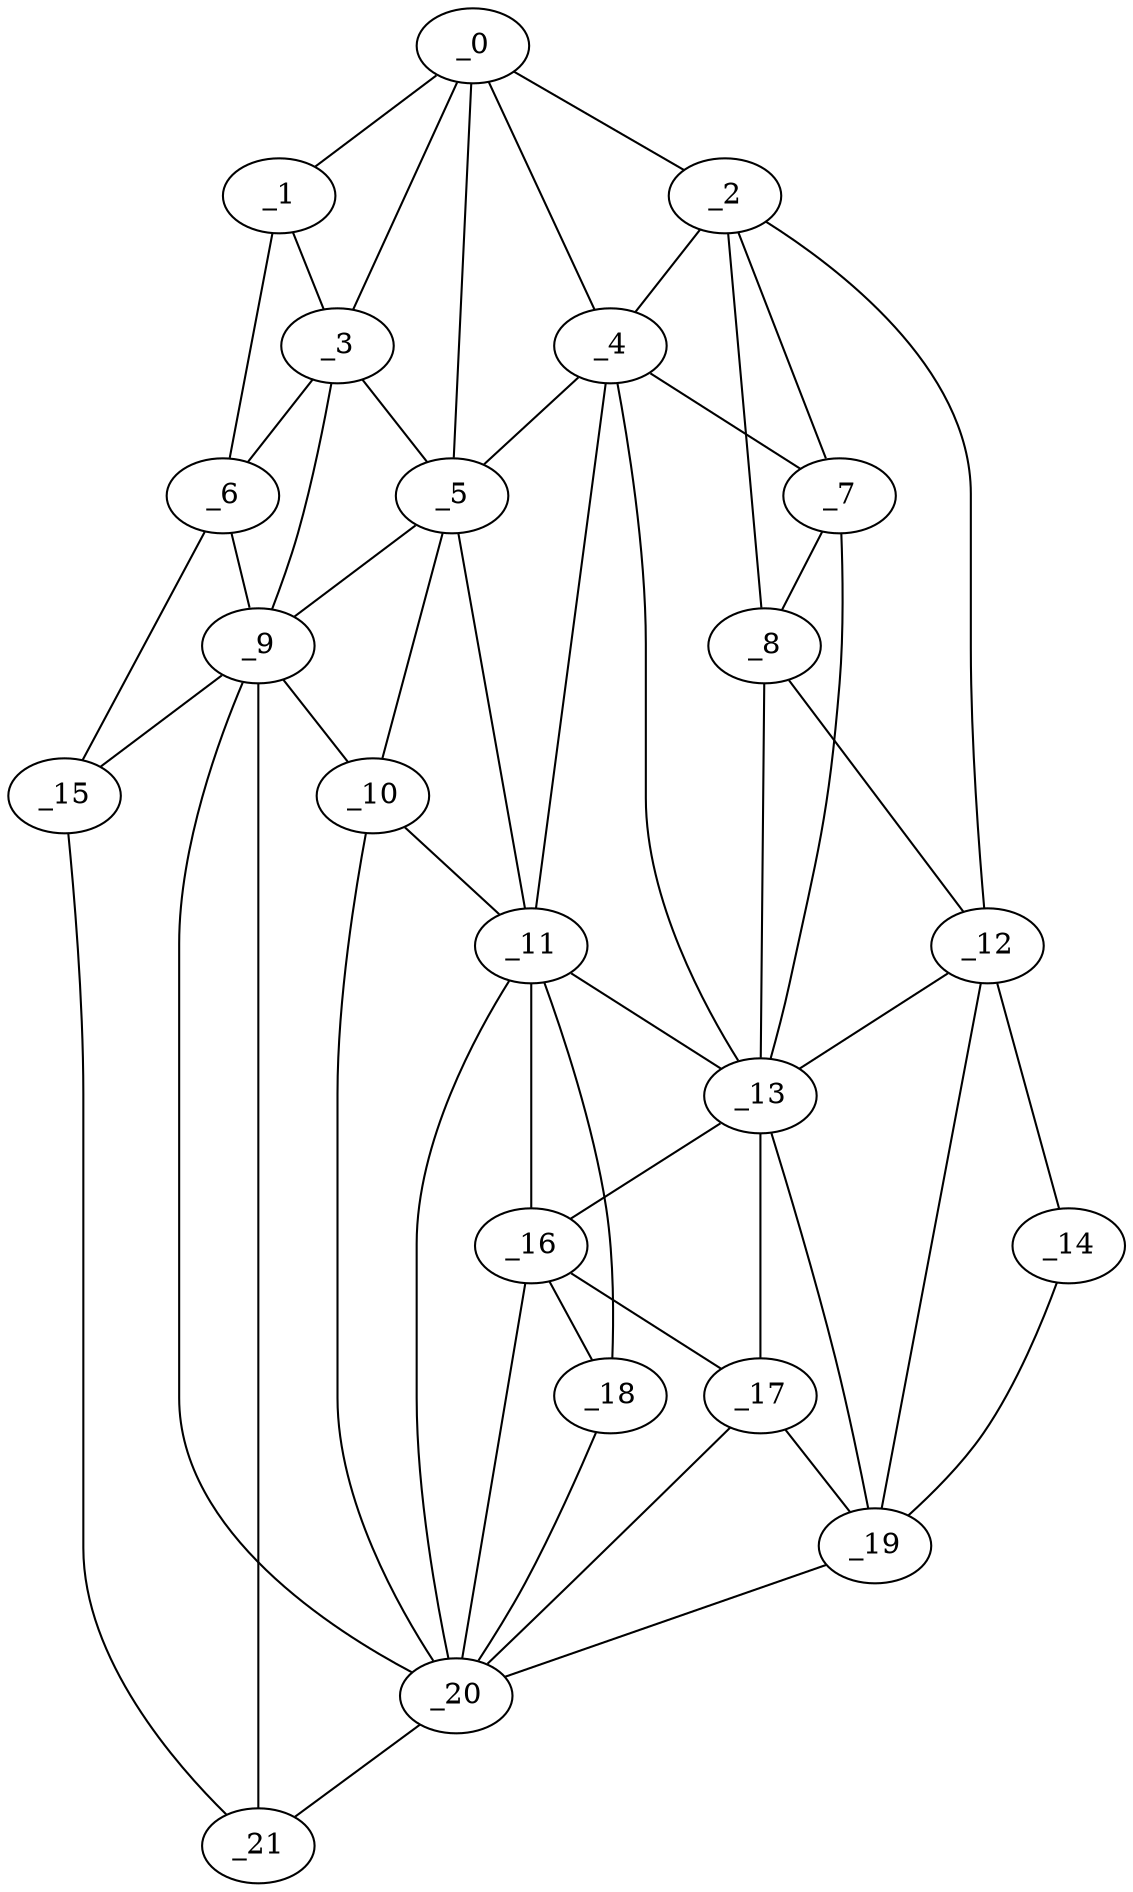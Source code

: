 graph "obj52__40.gxl" {
	_0	 [x=36,
		y=38];
	_1	 [x=40,
		y=3];
	_0 -- _1	 [valence=1];
	_2	 [x=40,
		y=117];
	_0 -- _2	 [valence=1];
	_3	 [x=49,
		y=27];
	_0 -- _3	 [valence=2];
	_4	 [x=49,
		y=87];
	_0 -- _4	 [valence=2];
	_5	 [x=50,
		y=42];
	_0 -- _5	 [valence=2];
	_1 -- _3	 [valence=1];
	_6	 [x=52,
		y=4];
	_1 -- _6	 [valence=1];
	_2 -- _4	 [valence=2];
	_7	 [x=52,
		y=92];
	_2 -- _7	 [valence=2];
	_8	 [x=56,
		y=119];
	_2 -- _8	 [valence=1];
	_12	 [x=68,
		y=124];
	_2 -- _12	 [valence=1];
	_3 -- _5	 [valence=1];
	_3 -- _6	 [valence=1];
	_9	 [x=64,
		y=31];
	_3 -- _9	 [valence=2];
	_4 -- _5	 [valence=1];
	_4 -- _7	 [valence=1];
	_11	 [x=65,
		y=54];
	_4 -- _11	 [valence=2];
	_13	 [x=74,
		y=91];
	_4 -- _13	 [valence=2];
	_5 -- _9	 [valence=2];
	_10	 [x=65,
		y=42];
	_5 -- _10	 [valence=2];
	_5 -- _11	 [valence=2];
	_6 -- _9	 [valence=2];
	_15	 [x=83,
		y=10];
	_6 -- _15	 [valence=1];
	_7 -- _8	 [valence=1];
	_7 -- _13	 [valence=2];
	_8 -- _12	 [valence=2];
	_8 -- _13	 [valence=2];
	_9 -- _10	 [valence=1];
	_9 -- _15	 [valence=2];
	_20	 [x=92,
		y=49];
	_9 -- _20	 [valence=2];
	_21	 [x=94,
		y=13];
	_9 -- _21	 [valence=2];
	_10 -- _11	 [valence=2];
	_10 -- _20	 [valence=1];
	_11 -- _13	 [valence=1];
	_16	 [x=85,
		y=79];
	_11 -- _16	 [valence=2];
	_18	 [x=86,
		y=66];
	_11 -- _18	 [valence=2];
	_11 -- _20	 [valence=2];
	_12 -- _13	 [valence=2];
	_14	 [x=80,
		y=123];
	_12 -- _14	 [valence=1];
	_19	 [x=86,
		y=102];
	_12 -- _19	 [valence=2];
	_13 -- _16	 [valence=2];
	_17	 [x=85,
		y=91];
	_13 -- _17	 [valence=2];
	_13 -- _19	 [valence=1];
	_14 -- _19	 [valence=1];
	_15 -- _21	 [valence=1];
	_16 -- _17	 [valence=2];
	_16 -- _18	 [valence=1];
	_16 -- _20	 [valence=2];
	_17 -- _19	 [valence=1];
	_17 -- _20	 [valence=1];
	_18 -- _20	 [valence=2];
	_19 -- _20	 [valence=1];
	_20 -- _21	 [valence=1];
}
